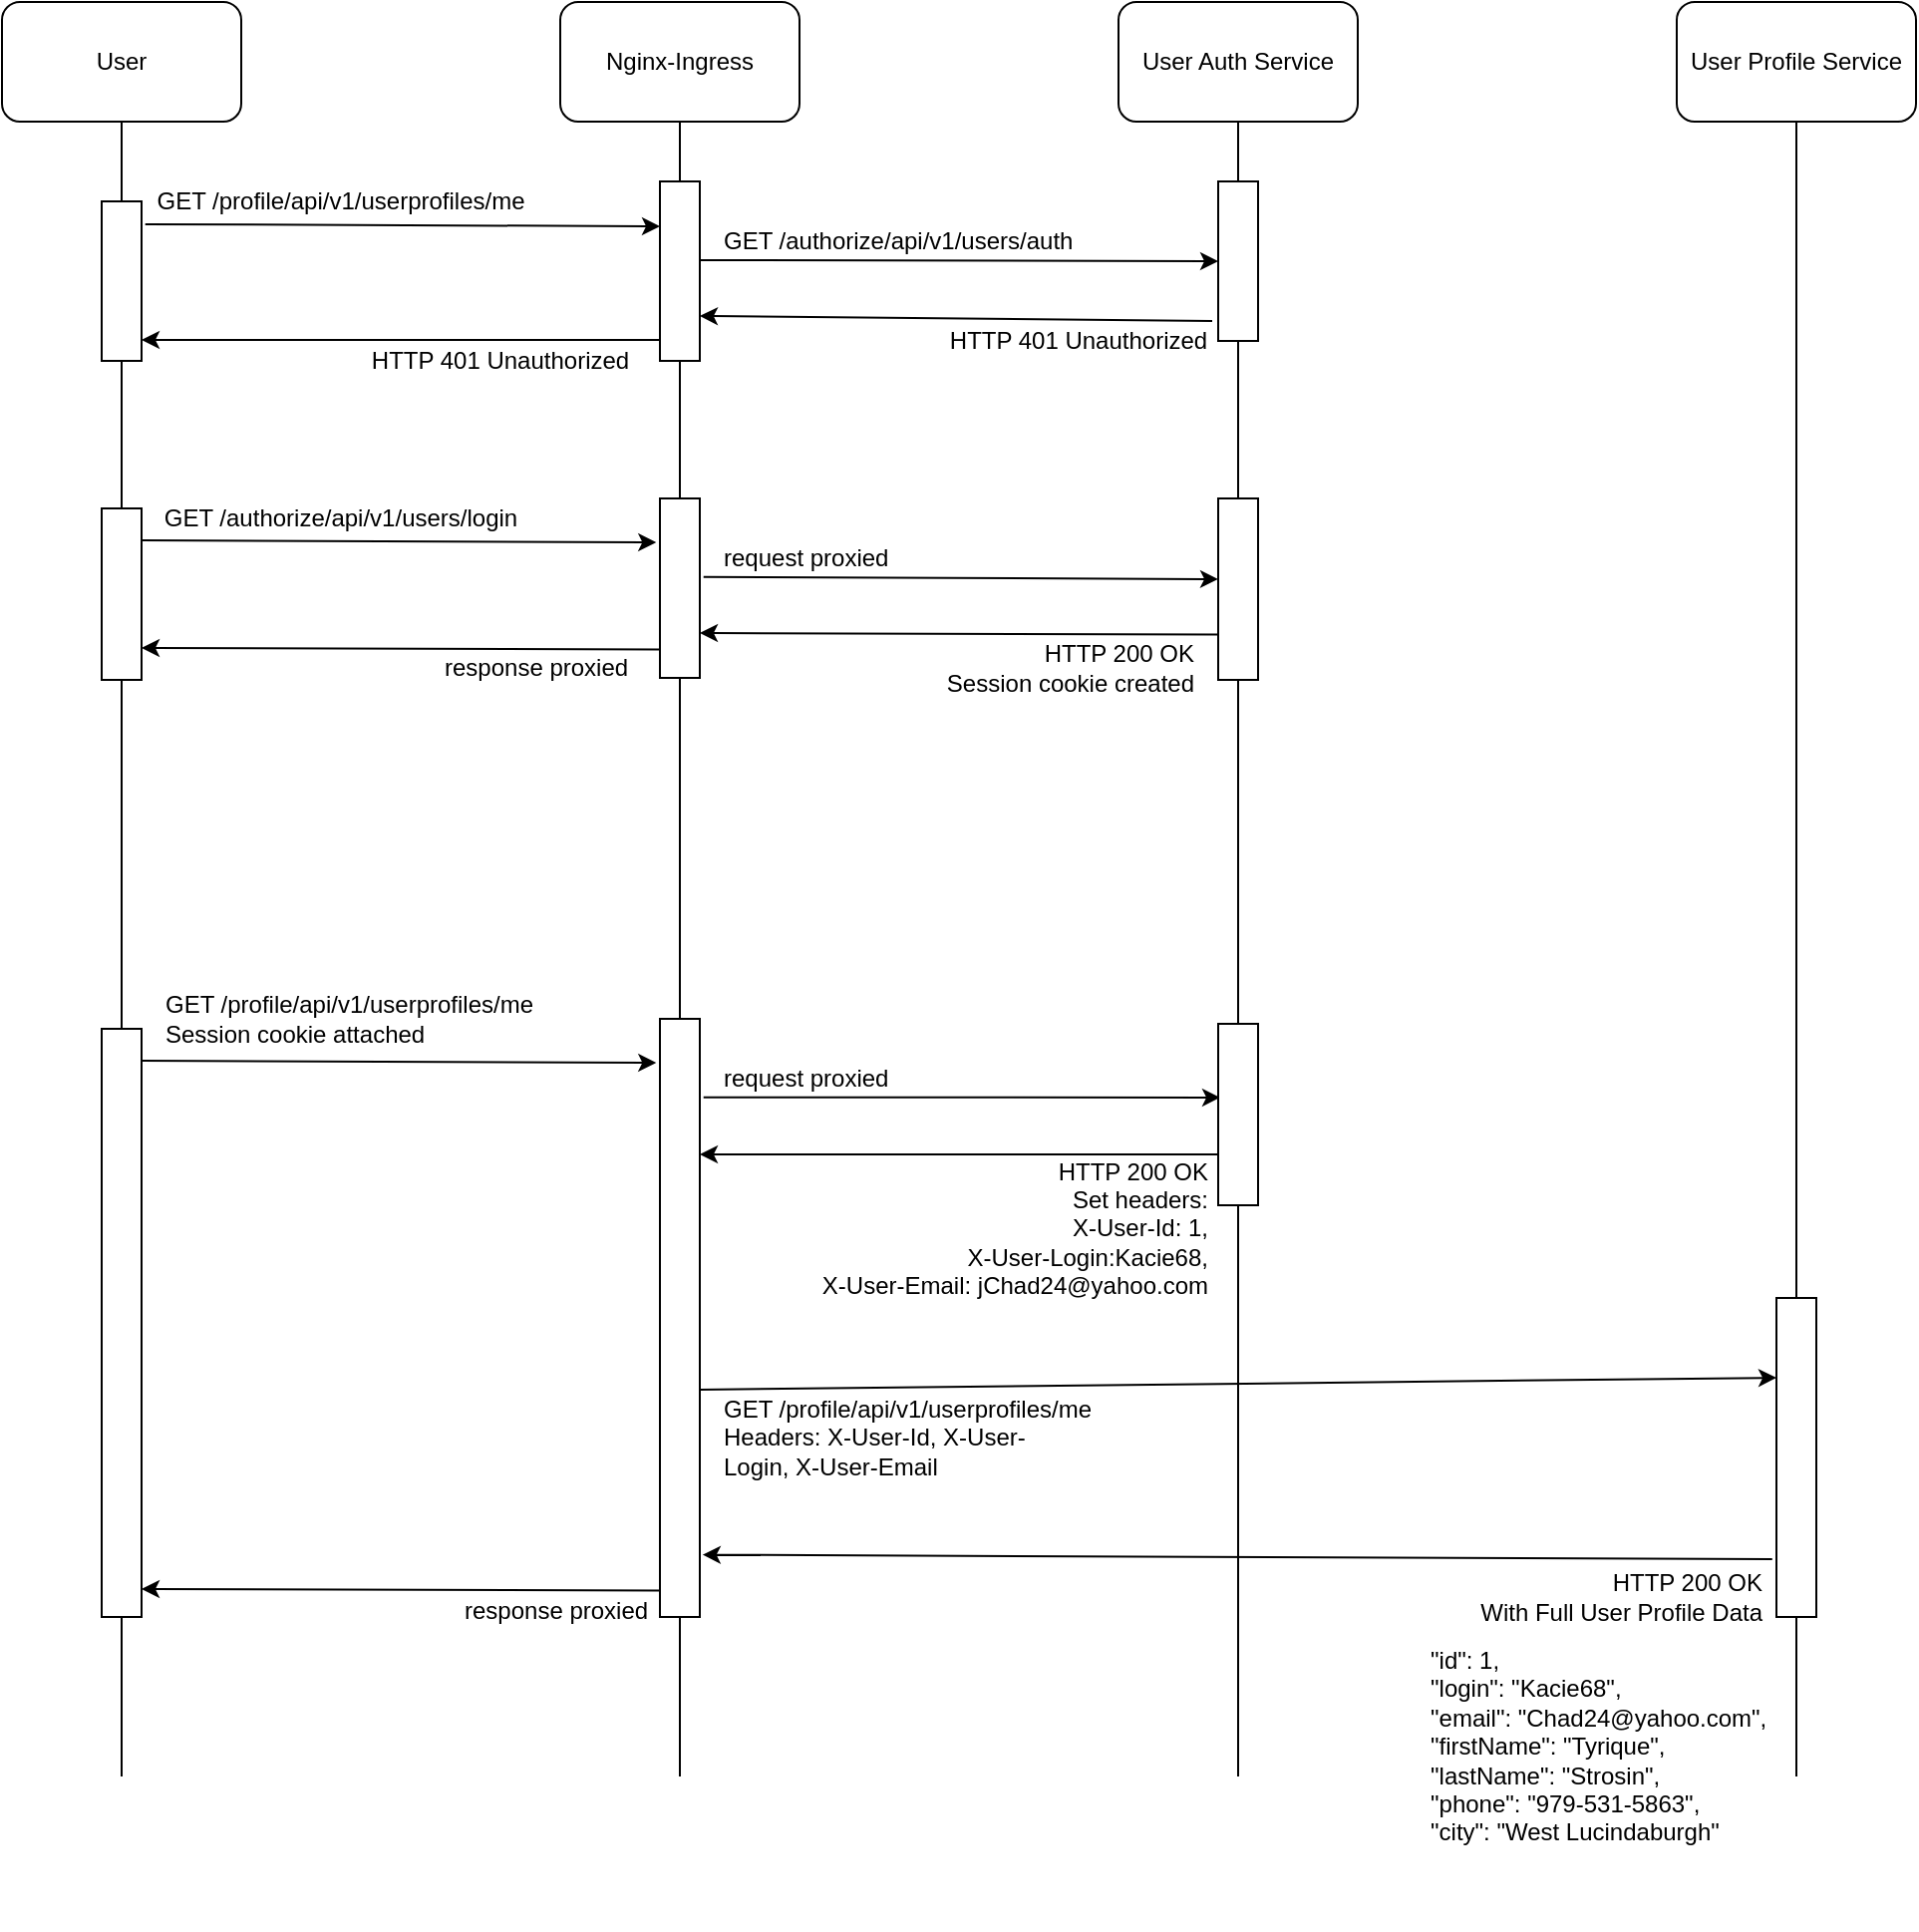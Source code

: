 <mxfile version="13.7.3" type="device"><diagram id="57MqKbJDSpgsxV5Au6rt" name="Страница 1"><mxGraphModel dx="2062" dy="1182" grid="1" gridSize="10" guides="1" tooltips="1" connect="1" arrows="1" fold="1" page="1" pageScale="1" pageWidth="1169" pageHeight="827" math="0" shadow="0"><root><mxCell id="0"/><mxCell id="1" parent="0"/><mxCell id="iYCYFmpvjOu3GiFAeKOT-1" value="User" style="rounded=1;whiteSpace=wrap;html=1;" parent="1" vertex="1"><mxGeometry x="60" y="30" width="120" height="60" as="geometry"/></mxCell><mxCell id="iYCYFmpvjOu3GiFAeKOT-5" value="" style="endArrow=none;html=1;" parent="1" source="iYCYFmpvjOu3GiFAeKOT-26" edge="1"><mxGeometry width="50" height="50" relative="1" as="geometry"><mxPoint x="120" y="580" as="sourcePoint"/><mxPoint x="120" y="90" as="targetPoint"/></mxGeometry></mxCell><mxCell id="iYCYFmpvjOu3GiFAeKOT-6" value="Nginx-Ingress" style="rounded=1;whiteSpace=wrap;html=1;" parent="1" vertex="1"><mxGeometry x="340" y="30" width="120" height="60" as="geometry"/></mxCell><mxCell id="iYCYFmpvjOu3GiFAeKOT-7" value="" style="endArrow=none;html=1;" parent="1" source="iYCYFmpvjOu3GiFAeKOT-19" edge="1"><mxGeometry width="50" height="50" relative="1" as="geometry"><mxPoint x="400" y="580" as="sourcePoint"/><mxPoint x="400" y="90" as="targetPoint"/></mxGeometry></mxCell><mxCell id="iYCYFmpvjOu3GiFAeKOT-10" value="User Auth Service" style="rounded=1;whiteSpace=wrap;html=1;" parent="1" vertex="1"><mxGeometry x="620" y="30" width="120" height="60" as="geometry"/></mxCell><mxCell id="iYCYFmpvjOu3GiFAeKOT-11" value="" style="endArrow=none;html=1;" parent="1" source="iYCYFmpvjOu3GiFAeKOT-31" edge="1"><mxGeometry width="50" height="50" relative="1" as="geometry"><mxPoint x="680" y="580" as="sourcePoint"/><mxPoint x="680" y="90" as="targetPoint"/></mxGeometry></mxCell><mxCell id="iYCYFmpvjOu3GiFAeKOT-12" value="User Profile Service" style="rounded=1;whiteSpace=wrap;html=1;" parent="1" vertex="1"><mxGeometry x="900" y="30" width="120" height="60" as="geometry"/></mxCell><mxCell id="iYCYFmpvjOu3GiFAeKOT-15" value="GET /profile/api/v1/userprofiles/me" style="text;html=1;strokeColor=none;fillColor=none;align=center;verticalAlign=middle;whiteSpace=wrap;rounded=0;" parent="1" vertex="1"><mxGeometry x="110" y="120" width="240" height="20" as="geometry"/></mxCell><mxCell id="iYCYFmpvjOu3GiFAeKOT-19" value="" style="rounded=0;whiteSpace=wrap;html=1;" parent="1" vertex="1"><mxGeometry x="390" y="120" width="20" height="90" as="geometry"/></mxCell><mxCell id="iYCYFmpvjOu3GiFAeKOT-20" value="" style="endArrow=none;html=1;" parent="1" target="iYCYFmpvjOu3GiFAeKOT-19" edge="1"><mxGeometry width="50" height="50" relative="1" as="geometry"><mxPoint x="400" y="920" as="sourcePoint"/><mxPoint x="400" y="90" as="targetPoint"/></mxGeometry></mxCell><mxCell id="iYCYFmpvjOu3GiFAeKOT-21" value="" style="rounded=0;whiteSpace=wrap;html=1;" parent="1" vertex="1"><mxGeometry x="670" y="120" width="20" height="80" as="geometry"/></mxCell><mxCell id="iYCYFmpvjOu3GiFAeKOT-22" value="" style="endArrow=none;html=1;entryX=0.5;entryY=1;entryDx=0;entryDy=0;" parent="1" target="iYCYFmpvjOu3GiFAeKOT-12" edge="1"><mxGeometry width="50" height="50" relative="1" as="geometry"><mxPoint x="960" y="920" as="sourcePoint"/><mxPoint x="960" y="90" as="targetPoint"/></mxGeometry></mxCell><mxCell id="iYCYFmpvjOu3GiFAeKOT-16" value="" style="endArrow=classic;html=1;" parent="1" edge="1"><mxGeometry width="50" height="50" relative="1" as="geometry"><mxPoint x="410" y="159.5" as="sourcePoint"/><mxPoint x="670" y="160" as="targetPoint"/></mxGeometry></mxCell><mxCell id="iYCYFmpvjOu3GiFAeKOT-23" value="" style="endArrow=classic;html=1;exitX=-0.15;exitY=0.875;exitDx=0;exitDy=0;exitPerimeter=0;entryX=1;entryY=0.75;entryDx=0;entryDy=0;" parent="1" source="iYCYFmpvjOu3GiFAeKOT-21" target="iYCYFmpvjOu3GiFAeKOT-19" edge="1"><mxGeometry width="50" height="50" relative="1" as="geometry"><mxPoint x="540" y="440" as="sourcePoint"/><mxPoint x="590" y="390" as="targetPoint"/></mxGeometry></mxCell><mxCell id="iYCYFmpvjOu3GiFAeKOT-24" value="HTTP 401 Unauthorized" style="text;html=1;strokeColor=none;fillColor=none;align=center;verticalAlign=middle;whiteSpace=wrap;rounded=0;" parent="1" vertex="1"><mxGeometry x="480" y="190" width="240" height="20" as="geometry"/></mxCell><mxCell id="iYCYFmpvjOu3GiFAeKOT-26" value="" style="rounded=0;whiteSpace=wrap;html=1;" parent="1" vertex="1"><mxGeometry x="110" y="130" width="20" height="80" as="geometry"/></mxCell><mxCell id="iYCYFmpvjOu3GiFAeKOT-27" value="" style="endArrow=none;html=1;" parent="1" target="iYCYFmpvjOu3GiFAeKOT-26" edge="1"><mxGeometry width="50" height="50" relative="1" as="geometry"><mxPoint x="120" y="920" as="sourcePoint"/><mxPoint x="120" y="90" as="targetPoint"/></mxGeometry></mxCell><mxCell id="iYCYFmpvjOu3GiFAeKOT-14" value="" style="endArrow=classic;html=1;exitX=1.093;exitY=0.143;exitDx=0;exitDy=0;exitPerimeter=0;entryX=0;entryY=0.25;entryDx=0;entryDy=0;" parent="1" source="iYCYFmpvjOu3GiFAeKOT-26" target="iYCYFmpvjOu3GiFAeKOT-19" edge="1"><mxGeometry width="50" height="50" relative="1" as="geometry"><mxPoint x="160" y="150" as="sourcePoint"/><mxPoint x="390" y="150" as="targetPoint"/></mxGeometry></mxCell><mxCell id="iYCYFmpvjOu3GiFAeKOT-25" value="" style="endArrow=classic;html=1;" parent="1" edge="1"><mxGeometry width="50" height="50" relative="1" as="geometry"><mxPoint x="390" y="199.5" as="sourcePoint"/><mxPoint x="130" y="199.5" as="targetPoint"/></mxGeometry></mxCell><mxCell id="iYCYFmpvjOu3GiFAeKOT-28" value="HTTP 401 Unauthorized" style="text;html=1;strokeColor=none;fillColor=none;align=center;verticalAlign=middle;whiteSpace=wrap;rounded=0;" parent="1" vertex="1"><mxGeometry x="190" y="200" width="240" height="20" as="geometry"/></mxCell><mxCell id="iYCYFmpvjOu3GiFAeKOT-29" value="" style="rounded=0;whiteSpace=wrap;html=1;" parent="1" vertex="1"><mxGeometry x="110" y="284" width="20" height="86" as="geometry"/></mxCell><mxCell id="iYCYFmpvjOu3GiFAeKOT-30" value="" style="rounded=0;whiteSpace=wrap;html=1;" parent="1" vertex="1"><mxGeometry x="390" y="279" width="20" height="90" as="geometry"/></mxCell><mxCell id="iYCYFmpvjOu3GiFAeKOT-31" value="" style="rounded=0;whiteSpace=wrap;html=1;" parent="1" vertex="1"><mxGeometry x="670" y="279" width="20" height="91" as="geometry"/></mxCell><mxCell id="iYCYFmpvjOu3GiFAeKOT-32" value="" style="endArrow=none;html=1;" parent="1" target="iYCYFmpvjOu3GiFAeKOT-31" edge="1"><mxGeometry width="50" height="50" relative="1" as="geometry"><mxPoint x="680" y="920" as="sourcePoint"/><mxPoint x="680" y="90" as="targetPoint"/></mxGeometry></mxCell><mxCell id="iYCYFmpvjOu3GiFAeKOT-33" value="" style="endArrow=classic;html=1;exitX=1.093;exitY=0.143;exitDx=0;exitDy=0;exitPerimeter=0;entryX=0;entryY=0.25;entryDx=0;entryDy=0;" parent="1" edge="1"><mxGeometry width="50" height="50" relative="1" as="geometry"><mxPoint x="130.0" y="300.0" as="sourcePoint"/><mxPoint x="388.14" y="301.06" as="targetPoint"/></mxGeometry></mxCell><mxCell id="iYCYFmpvjOu3GiFAeKOT-34" value="" style="endArrow=classic;html=1;exitX=1.093;exitY=0.143;exitDx=0;exitDy=0;exitPerimeter=0;entryX=0;entryY=0.25;entryDx=0;entryDy=0;" parent="1" edge="1"><mxGeometry width="50" height="50" relative="1" as="geometry"><mxPoint x="411.86" y="318.41" as="sourcePoint"/><mxPoint x="670.0" y="319.47" as="targetPoint"/></mxGeometry></mxCell><mxCell id="iYCYFmpvjOu3GiFAeKOT-35" value="GET /authorize/api/v1/users/login" style="text;html=1;strokeColor=none;fillColor=none;align=center;verticalAlign=middle;whiteSpace=wrap;rounded=0;" parent="1" vertex="1"><mxGeometry x="110" y="279" width="240" height="20" as="geometry"/></mxCell><mxCell id="iYCYFmpvjOu3GiFAeKOT-36" value="" style="endArrow=classic;html=1;exitX=0;exitY=0.75;exitDx=0;exitDy=0;entryX=1;entryY=0.75;entryDx=0;entryDy=0;" parent="1" source="iYCYFmpvjOu3GiFAeKOT-31" target="iYCYFmpvjOu3GiFAeKOT-30" edge="1"><mxGeometry width="50" height="50" relative="1" as="geometry"><mxPoint x="947" y="352.5" as="sourcePoint"/><mxPoint x="400" y="350" as="targetPoint"/></mxGeometry></mxCell><mxCell id="iYCYFmpvjOu3GiFAeKOT-37" value="HTTP 200 OK&lt;br&gt;Session cookie created&lt;br&gt;" style="text;html=1;strokeColor=none;fillColor=none;align=right;verticalAlign=middle;whiteSpace=wrap;rounded=0;" parent="1" vertex="1"><mxGeometry x="445" y="309" width="215" height="110" as="geometry"/></mxCell><mxCell id="iYCYFmpvjOu3GiFAeKOT-38" value="" style="endArrow=classic;html=1;exitX=0;exitY=0.75;exitDx=0;exitDy=0;entryX=1;entryY=0.75;entryDx=0;entryDy=0;" parent="1" edge="1"><mxGeometry width="50" height="50" relative="1" as="geometry"><mxPoint x="390" y="354.75" as="sourcePoint"/><mxPoint x="130" y="354" as="targetPoint"/></mxGeometry></mxCell><mxCell id="iYCYFmpvjOu3GiFAeKOT-39" value="" style="rounded=0;whiteSpace=wrap;html=1;" parent="1" vertex="1"><mxGeometry x="110" y="545" width="20" height="295" as="geometry"/></mxCell><mxCell id="iYCYFmpvjOu3GiFAeKOT-40" value="" style="rounded=0;whiteSpace=wrap;html=1;" parent="1" vertex="1"><mxGeometry x="390" y="540" width="20" height="300" as="geometry"/></mxCell><mxCell id="iYCYFmpvjOu3GiFAeKOT-42" value="" style="endArrow=classic;html=1;exitX=1.093;exitY=0.143;exitDx=0;exitDy=0;exitPerimeter=0;entryX=0;entryY=0.25;entryDx=0;entryDy=0;" parent="1" edge="1"><mxGeometry width="50" height="50" relative="1" as="geometry"><mxPoint x="130" y="561.0" as="sourcePoint"/><mxPoint x="388.14" y="562.06" as="targetPoint"/></mxGeometry></mxCell><mxCell id="iYCYFmpvjOu3GiFAeKOT-43" value="" style="endArrow=classic;html=1;exitX=1.093;exitY=0.143;exitDx=0;exitDy=0;exitPerimeter=0;entryX=0.05;entryY=0.406;entryDx=0;entryDy=0;entryPerimeter=0;" parent="1" target="iYCYFmpvjOu3GiFAeKOT-57" edge="1"><mxGeometry width="50" height="50" relative="1" as="geometry"><mxPoint x="411.86" y="579.41" as="sourcePoint"/><mxPoint x="670" y="580.47" as="targetPoint"/></mxGeometry></mxCell><mxCell id="iYCYFmpvjOu3GiFAeKOT-44" value="GET /profile/api/v1/userprofiles/me&lt;br&gt;Session cookie attached" style="text;html=1;strokeColor=none;fillColor=none;align=left;verticalAlign=middle;whiteSpace=wrap;rounded=0;" parent="1" vertex="1"><mxGeometry x="140" y="530" width="240" height="20" as="geometry"/></mxCell><mxCell id="iYCYFmpvjOu3GiFAeKOT-45" value="" style="endArrow=classic;html=1;" parent="1" edge="1"><mxGeometry width="50" height="50" relative="1" as="geometry"><mxPoint x="670" y="608" as="sourcePoint"/><mxPoint x="410" y="608" as="targetPoint"/></mxGeometry></mxCell><mxCell id="iYCYFmpvjOu3GiFAeKOT-46" value="HTTP 200 OK&lt;br&gt;With Full User Profile Data" style="text;html=1;strokeColor=none;fillColor=none;align=right;verticalAlign=middle;whiteSpace=wrap;rounded=0;" parent="1" vertex="1"><mxGeometry x="730" y="800" width="215" height="60" as="geometry"/></mxCell><mxCell id="iYCYFmpvjOu3GiFAeKOT-47" value="" style="endArrow=classic;html=1;exitX=0;exitY=0.75;exitDx=0;exitDy=0;entryX=1;entryY=0.75;entryDx=0;entryDy=0;" parent="1" edge="1"><mxGeometry width="50" height="50" relative="1" as="geometry"><mxPoint x="390" y="826.75" as="sourcePoint"/><mxPoint x="130" y="826" as="targetPoint"/></mxGeometry></mxCell><mxCell id="iYCYFmpvjOu3GiFAeKOT-48" value="request proxied" style="text;html=1;strokeColor=none;fillColor=none;align=left;verticalAlign=middle;whiteSpace=wrap;rounded=0;" parent="1" vertex="1"><mxGeometry x="420" y="560" width="160" height="20" as="geometry"/></mxCell><mxCell id="iYCYFmpvjOu3GiFAeKOT-49" value="request proxied" style="text;html=1;strokeColor=none;fillColor=none;align=left;verticalAlign=middle;whiteSpace=wrap;rounded=0;" parent="1" vertex="1"><mxGeometry x="420" y="299" width="240" height="20" as="geometry"/></mxCell><mxCell id="iYCYFmpvjOu3GiFAeKOT-50" value="&lt;span style=&quot;text-align: center&quot;&gt;GET /authorize/api/v1/users/auth&lt;/span&gt;" style="text;html=1;strokeColor=none;fillColor=none;align=left;verticalAlign=middle;whiteSpace=wrap;rounded=0;" parent="1" vertex="1"><mxGeometry x="420" y="140" width="240" height="20" as="geometry"/></mxCell><mxCell id="iYCYFmpvjOu3GiFAeKOT-51" value="response proxied" style="text;html=1;strokeColor=none;fillColor=none;align=left;verticalAlign=middle;whiteSpace=wrap;rounded=0;" parent="1" vertex="1"><mxGeometry x="280" y="354" width="240" height="20" as="geometry"/></mxCell><mxCell id="iYCYFmpvjOu3GiFAeKOT-52" value="response proxied" style="text;html=1;strokeColor=none;fillColor=none;align=left;verticalAlign=middle;whiteSpace=wrap;rounded=0;" parent="1" vertex="1"><mxGeometry x="290" y="827" width="240" height="20" as="geometry"/></mxCell><mxCell id="iYCYFmpvjOu3GiFAeKOT-54" value="&lt;div style=&quot;text-align: justify&quot;&gt;&lt;span&gt;&amp;nbsp; &quot;id&quot;: 1,&lt;/span&gt;&lt;br&gt;&lt;/div&gt;&lt;div style=&quot;text-align: justify&quot;&gt;&amp;nbsp; &quot;login&quot;: &quot;Kacie68&quot;,&lt;/div&gt;&lt;div style=&quot;text-align: justify&quot;&gt;&amp;nbsp; &quot;email&quot;: &quot;Chad24@yahoo.com&quot;,&lt;/div&gt;&lt;div style=&quot;text-align: justify&quot;&gt;&amp;nbsp; &quot;firstName&quot;: &quot;Tyrique&quot;,&lt;/div&gt;&lt;div style=&quot;text-align: justify&quot;&gt;&amp;nbsp; &quot;lastName&quot;: &quot;Strosin&quot;,&lt;/div&gt;&lt;div style=&quot;text-align: justify&quot;&gt;&amp;nbsp; &quot;phone&quot;: &quot;979-531-5863&quot;,&lt;/div&gt;&lt;div style=&quot;text-align: justify&quot;&gt;&amp;nbsp; &quot;city&quot;: &quot;West Lucindaburgh&quot;&lt;/div&gt;&lt;div style=&quot;text-align: justify&quot;&gt;&lt;br&gt;&lt;/div&gt;" style="text;html=1;strokeColor=none;fillColor=none;align=center;verticalAlign=middle;whiteSpace=wrap;rounded=0;" parent="1" vertex="1"><mxGeometry x="750" y="827" width="215" height="170" as="geometry"/></mxCell><mxCell id="iYCYFmpvjOu3GiFAeKOT-57" value="" style="rounded=0;whiteSpace=wrap;html=1;" parent="1" vertex="1"><mxGeometry x="670" y="542.5" width="20" height="91" as="geometry"/></mxCell><mxCell id="iYCYFmpvjOu3GiFAeKOT-58" value="" style="endArrow=classic;html=1;exitX=-0.106;exitY=0.819;exitDx=0;exitDy=0;entryX=1.071;entryY=0.896;entryDx=0;entryDy=0;entryPerimeter=0;exitPerimeter=0;" parent="1" source="iYCYFmpvjOu3GiFAeKOT-41" target="iYCYFmpvjOu3GiFAeKOT-40" edge="1"><mxGeometry width="50" height="50" relative="1" as="geometry"><mxPoint x="950" y="608.25" as="sourcePoint"/><mxPoint x="420" y="748" as="targetPoint"/></mxGeometry></mxCell><mxCell id="iYCYFmpvjOu3GiFAeKOT-59" value="HTTP 200 OK&lt;br&gt;Set headers:&lt;br&gt;X-User-Id: 1,&lt;br&gt;X-User-Login:&lt;span style=&quot;text-align: justify&quot;&gt;Kacie68&lt;/span&gt;,&lt;br&gt;X-User-Email: j&lt;span style=&quot;text-align: justify&quot;&gt;Chad24@yahoo.com&lt;/span&gt;" style="text;html=1;strokeColor=none;fillColor=none;align=right;verticalAlign=middle;whiteSpace=wrap;rounded=0;" parent="1" vertex="1"><mxGeometry x="452" y="590" width="215" height="110" as="geometry"/></mxCell><mxCell id="iYCYFmpvjOu3GiFAeKOT-41" value="" style="rounded=0;whiteSpace=wrap;html=1;" parent="1" vertex="1"><mxGeometry x="950" y="680" width="20" height="160" as="geometry"/></mxCell><mxCell id="iYCYFmpvjOu3GiFAeKOT-62" value="" style="endArrow=classic;html=1;entryX=0;entryY=0.25;entryDx=0;entryDy=0;" parent="1" target="iYCYFmpvjOu3GiFAeKOT-41" edge="1"><mxGeometry width="50" height="50" relative="1" as="geometry"><mxPoint x="410" y="726" as="sourcePoint"/><mxPoint x="669.57" y="720.036" as="targetPoint"/></mxGeometry></mxCell><mxCell id="iYCYFmpvjOu3GiFAeKOT-63" value="GET /profile/api/v1/userprofiles/me&lt;br&gt;Headers:&amp;nbsp;&lt;span style=&quot;text-align: right&quot;&gt;X-User-Id,&amp;nbsp;&lt;/span&gt;&lt;span style=&quot;text-align: right&quot;&gt;X-User-Login&lt;/span&gt;&lt;span style=&quot;text-align: justify&quot;&gt;,&amp;nbsp;&lt;/span&gt;&lt;span style=&quot;text-align: right&quot;&gt;X-User-Email&lt;/span&gt;" style="text;html=1;strokeColor=none;fillColor=none;align=left;verticalAlign=middle;whiteSpace=wrap;rounded=0;" parent="1" vertex="1"><mxGeometry x="420" y="740" width="200" height="20" as="geometry"/></mxCell></root></mxGraphModel></diagram></mxfile>